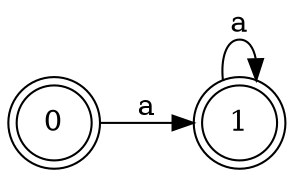 digraph Automata {
	rankdir=LR
	0 [label=0 shape=doublecircle]
	1 [label=1 shape=doublecircle]
	0 -> 1 [label=a]
	1 -> 1 [label=a]
}
